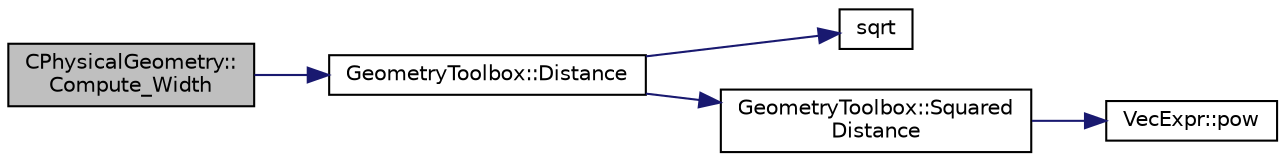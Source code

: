 digraph "CPhysicalGeometry::Compute_Width"
{
 // LATEX_PDF_SIZE
  edge [fontname="Helvetica",fontsize="10",labelfontname="Helvetica",labelfontsize="10"];
  node [fontname="Helvetica",fontsize="10",shape=record];
  rankdir="LR";
  Node1 [label="CPhysicalGeometry::\lCompute_Width",height=0.2,width=0.4,color="black", fillcolor="grey75", style="filled", fontcolor="black",tooltip="Compute the chord of an airfoil."];
  Node1 -> Node2 [color="midnightblue",fontsize="10",style="solid",fontname="Helvetica"];
  Node2 [label="GeometryToolbox::Distance",height=0.2,width=0.4,color="black", fillcolor="white", style="filled",URL="$group__GeometryToolbox.html#ga600fb4ee993ae4c3b985082d51994881",tooltip=" "];
  Node2 -> Node3 [color="midnightblue",fontsize="10",style="solid",fontname="Helvetica"];
  Node3 [label="sqrt",height=0.2,width=0.4,color="black", fillcolor="white", style="filled",URL="$group__SIMD.html#ga54a1925ab40fb4249ea255072520de35",tooltip=" "];
  Node2 -> Node4 [color="midnightblue",fontsize="10",style="solid",fontname="Helvetica"];
  Node4 [label="GeometryToolbox::Squared\lDistance",height=0.2,width=0.4,color="black", fillcolor="white", style="filled",URL="$group__GeometryToolbox.html#ga3db86410486389a5cda59b3d0ab17f66",tooltip=" "];
  Node4 -> Node5 [color="midnightblue",fontsize="10",style="solid",fontname="Helvetica"];
  Node5 [label="VecExpr::pow",height=0.2,width=0.4,color="black", fillcolor="white", style="filled",URL="$group__VecExpr.html#ga7fb255e1f2a1773d3cc6ff7bee1aadd2",tooltip=" "];
}
